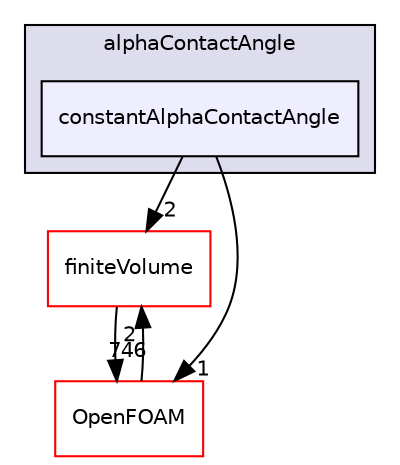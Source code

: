 digraph "src/transportModels/twoPhaseProperties/alphaContactAngle/constantAlphaContactAngle" {
  bgcolor=transparent;
  compound=true
  node [ fontsize="10", fontname="Helvetica"];
  edge [ labelfontsize="10", labelfontname="Helvetica"];
  subgraph clusterdir_b1ba5e17089ce8977fd49ed0dea41c50 {
    graph [ bgcolor="#ddddee", pencolor="black", label="alphaContactAngle" fontname="Helvetica", fontsize="10", URL="dir_b1ba5e17089ce8977fd49ed0dea41c50.html"]
  dir_2ca00f793967543898d3eb328cb526df [shape=box, label="constantAlphaContactAngle", style="filled", fillcolor="#eeeeff", pencolor="black", URL="dir_2ca00f793967543898d3eb328cb526df.html"];
  }
  dir_9bd15774b555cf7259a6fa18f99fe99b [shape=box label="finiteVolume" color="red" URL="dir_9bd15774b555cf7259a6fa18f99fe99b.html"];
  dir_c5473ff19b20e6ec4dfe5c310b3778a8 [shape=box label="OpenFOAM" color="red" URL="dir_c5473ff19b20e6ec4dfe5c310b3778a8.html"];
  dir_9bd15774b555cf7259a6fa18f99fe99b->dir_c5473ff19b20e6ec4dfe5c310b3778a8 [headlabel="746", labeldistance=1.5 headhref="dir_000896_001896.html"];
  dir_2ca00f793967543898d3eb328cb526df->dir_9bd15774b555cf7259a6fa18f99fe99b [headlabel="2", labeldistance=1.5 headhref="dir_003028_000896.html"];
  dir_2ca00f793967543898d3eb328cb526df->dir_c5473ff19b20e6ec4dfe5c310b3778a8 [headlabel="1", labeldistance=1.5 headhref="dir_003028_001896.html"];
  dir_c5473ff19b20e6ec4dfe5c310b3778a8->dir_9bd15774b555cf7259a6fa18f99fe99b [headlabel="2", labeldistance=1.5 headhref="dir_001896_000896.html"];
}
